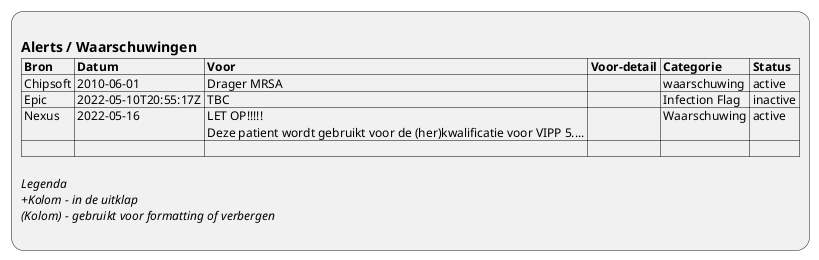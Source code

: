 @startuml ViewDefinition-Flag
:
== Alerts / Waarschuwingen
|= Bron |= Datum |= Voor |= Voor-detail |= Categorie |= Status |
| Chipsoft | 2010-06-01 | Drager MRSA |  | waarschuwing | active |
| Epic | 2022-05-10T20:55:17Z | TBC |  | Infection Flag | inactive |
| Nexus | 2022-05-16 | LET OP!!!!!\n Deze patient wordt gebruikt voor de (her)kwalificatie voor VIPP 5.... |  | Waarschuwing | active |
| |

//Legenda//
//+Kolom - in de uitklap//
//(Kolom) - gebruikt voor formatting of verbergen//
;
@enduml